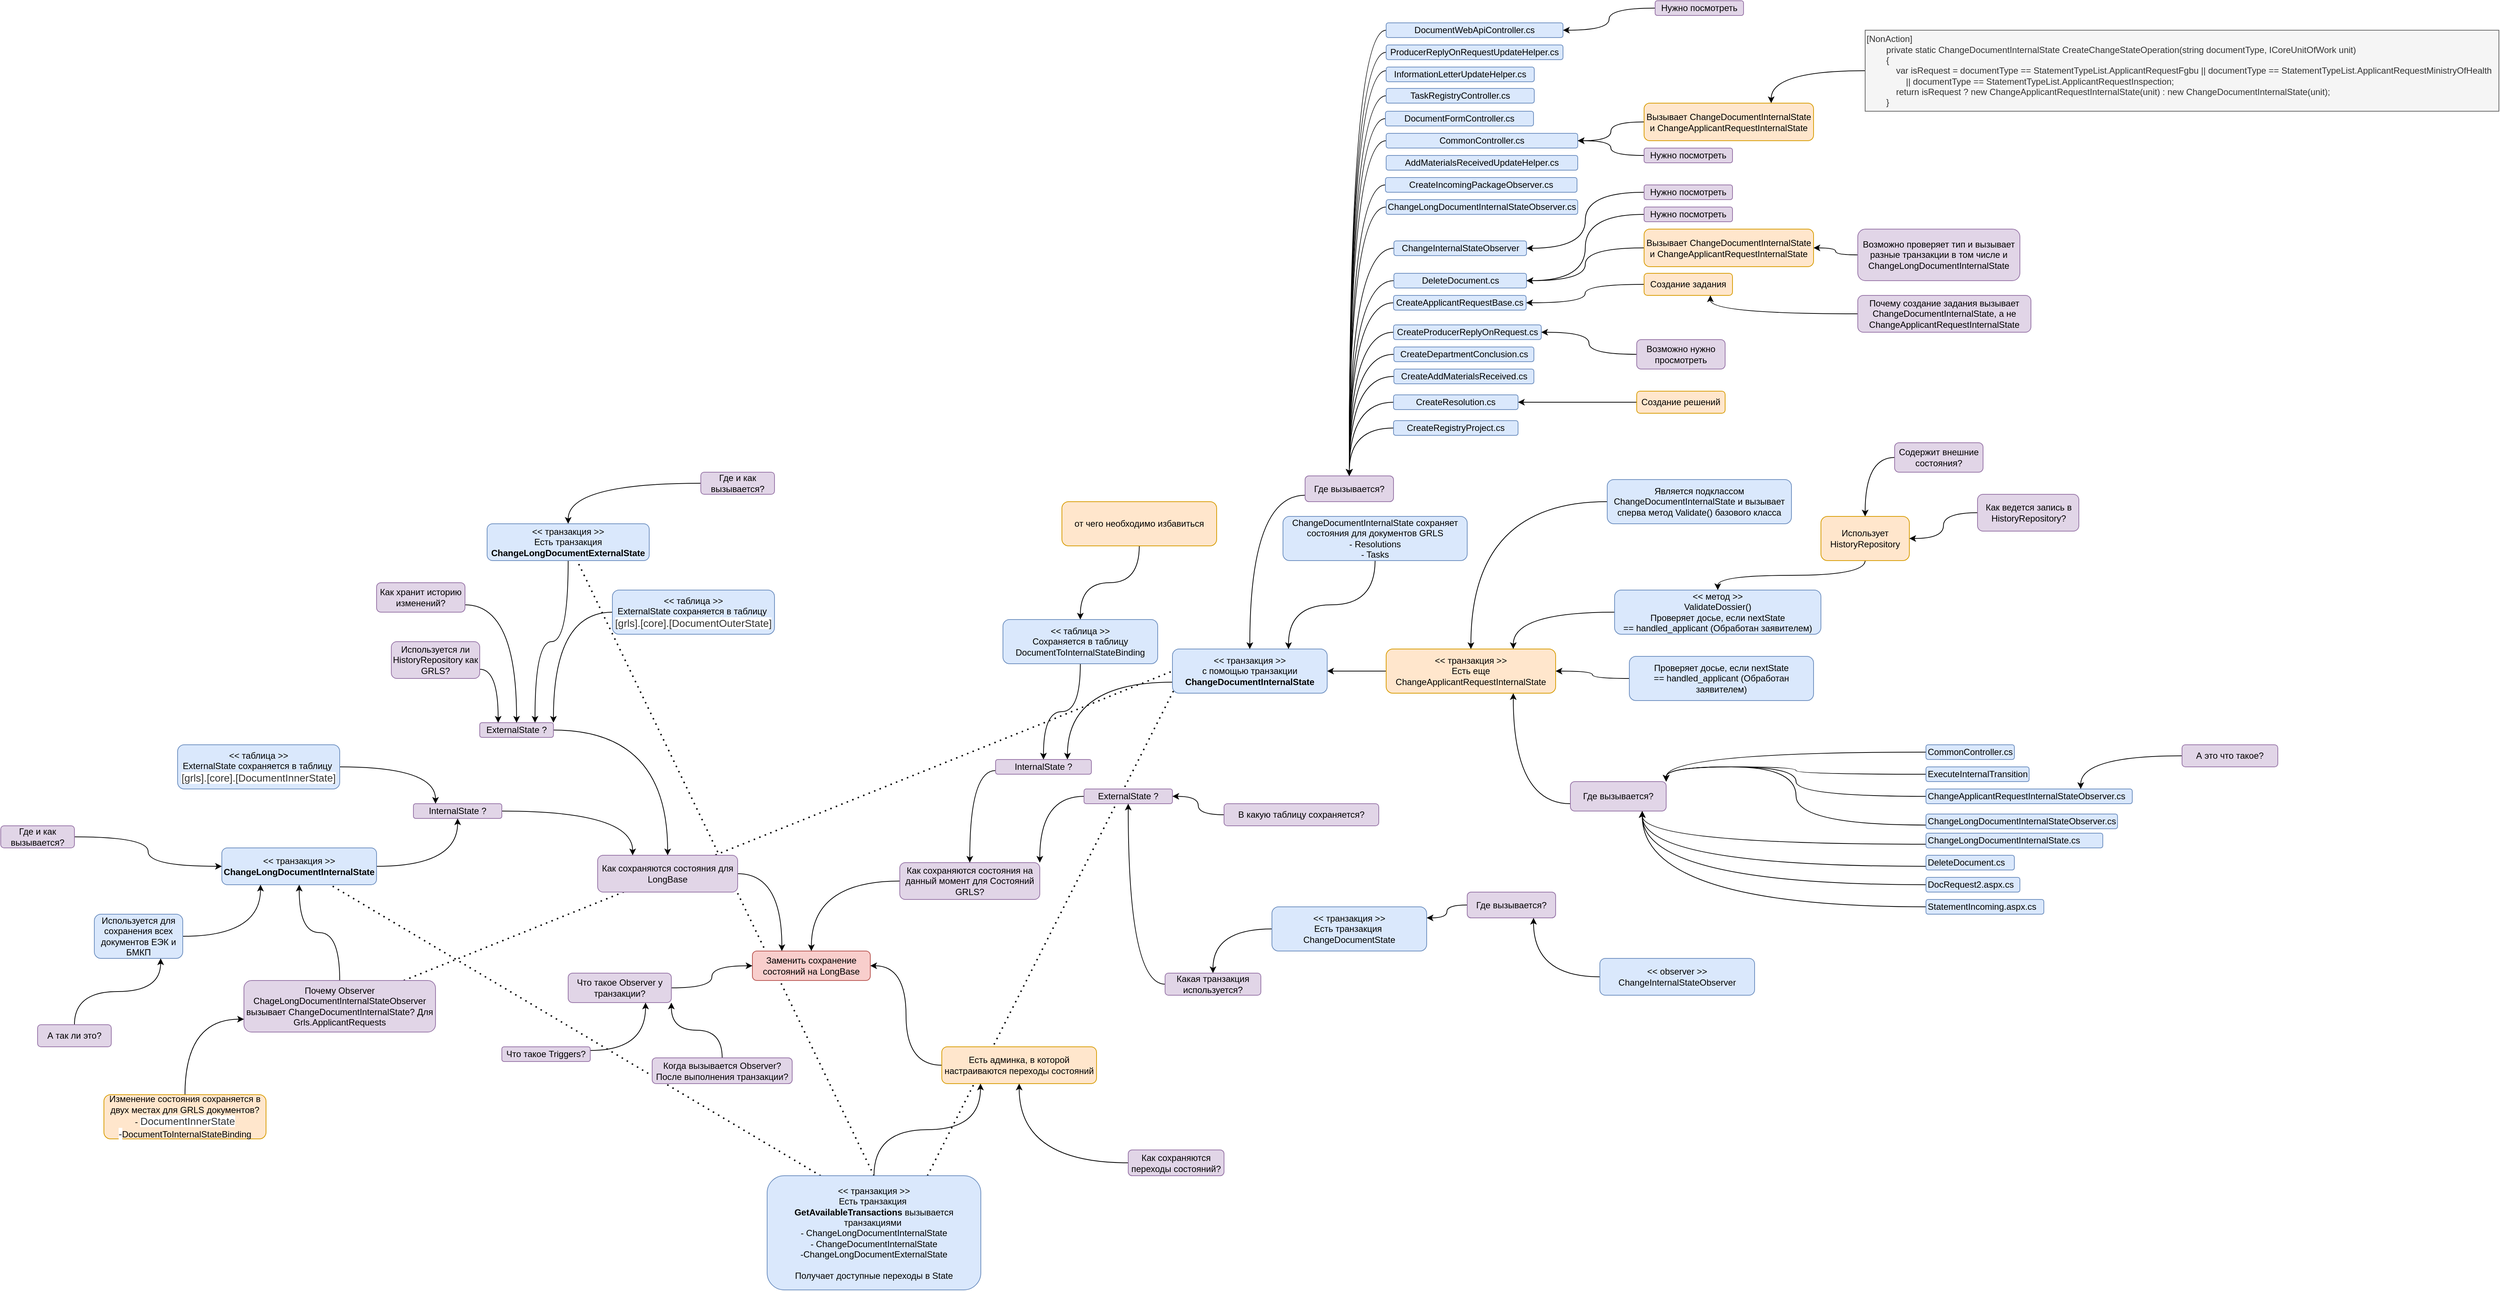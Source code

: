 <mxfile version="20.5.3" type="github">
  <diagram id="qM3AAim5_I2P72xAHU8p" name="Страница 1">
    <mxGraphModel dx="2368" dy="2170" grid="1" gridSize="10" guides="1" tooltips="1" connect="1" arrows="1" fold="1" page="1" pageScale="1" pageWidth="827" pageHeight="1169" math="0" shadow="0">
      <root>
        <mxCell id="0" />
        <mxCell id="1" parent="0" />
        <mxCell id="UocfNX80_2cdvI--xIj--90" value="" style="endArrow=none;dashed=1;html=1;dashPattern=1 3;strokeWidth=2;rounded=0;curved=1;entryX=0;entryY=0.5;entryDx=0;entryDy=0;exitX=0.75;exitY=0;exitDx=0;exitDy=0;" edge="1" parent="1" source="UocfNX80_2cdvI--xIj--88">
          <mxGeometry width="50" height="50" relative="1" as="geometry">
            <mxPoint x="-103.077" y="410" as="sourcePoint" />
            <mxPoint x="940" y="-10" as="targetPoint" />
          </mxGeometry>
        </mxCell>
        <mxCell id="UocfNX80_2cdvI--xIj--91" value="" style="endArrow=none;dashed=1;html=1;dashPattern=1 3;strokeWidth=2;rounded=0;curved=1;exitX=0.25;exitY=0;exitDx=0;exitDy=0;" edge="1" parent="1" source="UocfNX80_2cdvI--xIj--88" target="UocfNX80_2cdvI--xIj--20">
          <mxGeometry width="50" height="50" relative="1" as="geometry">
            <mxPoint x="585" y="675" as="sourcePoint" />
            <mxPoint x="950" as="targetPoint" />
          </mxGeometry>
        </mxCell>
        <mxCell id="UocfNX80_2cdvI--xIj--92" value="" style="endArrow=none;dashed=1;html=1;dashPattern=1 3;strokeWidth=2;rounded=0;curved=1;exitX=0.5;exitY=0;exitDx=0;exitDy=0;" edge="1" parent="1" source="UocfNX80_2cdvI--xIj--88" target="UocfNX80_2cdvI--xIj--81">
          <mxGeometry width="50" height="50" relative="1" as="geometry">
            <mxPoint x="455" y="675" as="sourcePoint" />
            <mxPoint x="-203.333" y="280" as="targetPoint" />
          </mxGeometry>
        </mxCell>
        <mxCell id="UocfNX80_2cdvI--xIj--61" value="" style="endArrow=none;dashed=1;html=1;dashPattern=1 3;strokeWidth=2;rounded=0;curved=1;entryX=0;entryY=0.5;entryDx=0;entryDy=0;" edge="1" parent="1" source="UocfNX80_2cdvI--xIj--59" target="UocfNX80_2cdvI--xIj--4">
          <mxGeometry width="50" height="50" relative="1" as="geometry">
            <mxPoint x="110" y="310" as="sourcePoint" />
            <mxPoint x="160" y="260" as="targetPoint" />
          </mxGeometry>
        </mxCell>
        <mxCell id="UocfNX80_2cdvI--xIj--1" value="Заменить сохранение состояний на LongBase" style="rounded=1;whiteSpace=wrap;html=1;fillColor=#f8cecc;strokeColor=#b85450;" vertex="1" parent="1">
          <mxGeometry x="360" y="360" width="160" height="40" as="geometry" />
        </mxCell>
        <mxCell id="UocfNX80_2cdvI--xIj--3" style="edgeStyle=orthogonalEdgeStyle;rounded=0;orthogonalLoop=1;jettySize=auto;html=1;curved=1;" edge="1" parent="1" source="UocfNX80_2cdvI--xIj--2" target="UocfNX80_2cdvI--xIj--1">
          <mxGeometry relative="1" as="geometry" />
        </mxCell>
        <mxCell id="UocfNX80_2cdvI--xIj--2" value="Как сохраняются состояния на данный момент для Состояний GRLS?" style="rounded=1;whiteSpace=wrap;html=1;fillColor=#e1d5e7;strokeColor=#9673a6;" vertex="1" parent="1">
          <mxGeometry x="560" y="240" width="190" height="50" as="geometry" />
        </mxCell>
        <mxCell id="UocfNX80_2cdvI--xIj--5" style="edgeStyle=orthogonalEdgeStyle;curved=1;rounded=0;orthogonalLoop=1;jettySize=auto;html=1;entryX=0.75;entryY=0;entryDx=0;entryDy=0;exitX=0;exitY=0.75;exitDx=0;exitDy=0;" edge="1" parent="1" source="UocfNX80_2cdvI--xIj--4" target="UocfNX80_2cdvI--xIj--8">
          <mxGeometry relative="1" as="geometry" />
        </mxCell>
        <mxCell id="UocfNX80_2cdvI--xIj--4" value="&amp;lt;&amp;lt; транзакция &amp;gt;&amp;gt;&lt;br&gt;с помощью транзакции&lt;br&gt;&lt;b&gt;ChangeDocumentInternalState&lt;/b&gt;" style="rounded=1;whiteSpace=wrap;html=1;fillColor=#dae8fc;strokeColor=#6c8ebf;" vertex="1" parent="1">
          <mxGeometry x="930" y="-50" width="210" height="60" as="geometry" />
        </mxCell>
        <mxCell id="UocfNX80_2cdvI--xIj--7" style="edgeStyle=orthogonalEdgeStyle;curved=1;rounded=0;orthogonalLoop=1;jettySize=auto;html=1;entryX=1;entryY=0;entryDx=0;entryDy=0;" edge="1" parent="1" source="UocfNX80_2cdvI--xIj--6" target="UocfNX80_2cdvI--xIj--2">
          <mxGeometry relative="1" as="geometry" />
        </mxCell>
        <mxCell id="UocfNX80_2cdvI--xIj--6" value="ExternalState ?" style="rounded=1;whiteSpace=wrap;html=1;fillColor=#e1d5e7;strokeColor=#9673a6;" vertex="1" parent="1">
          <mxGeometry x="810" y="140" width="120" height="20" as="geometry" />
        </mxCell>
        <mxCell id="UocfNX80_2cdvI--xIj--9" style="edgeStyle=orthogonalEdgeStyle;curved=1;rounded=0;orthogonalLoop=1;jettySize=auto;html=1;exitX=0;exitY=0.75;exitDx=0;exitDy=0;" edge="1" parent="1" source="UocfNX80_2cdvI--xIj--8" target="UocfNX80_2cdvI--xIj--2">
          <mxGeometry relative="1" as="geometry" />
        </mxCell>
        <mxCell id="UocfNX80_2cdvI--xIj--8" value="InternalState ?" style="rounded=1;whiteSpace=wrap;html=1;fillColor=#e1d5e7;strokeColor=#9673a6;" vertex="1" parent="1">
          <mxGeometry x="690" y="100" width="130" height="20" as="geometry" />
        </mxCell>
        <mxCell id="UocfNX80_2cdvI--xIj--11" style="edgeStyle=orthogonalEdgeStyle;curved=1;rounded=0;orthogonalLoop=1;jettySize=auto;html=1;entryX=0.75;entryY=0;entryDx=0;entryDy=0;" edge="1" parent="1" source="UocfNX80_2cdvI--xIj--10" target="UocfNX80_2cdvI--xIj--4">
          <mxGeometry relative="1" as="geometry" />
        </mxCell>
        <mxCell id="UocfNX80_2cdvI--xIj--10" value="ChangeDocumentInternalState сохраняет состояния для документов GRLS&lt;br&gt;- Resolutions&lt;br&gt;- Tasks" style="rounded=1;whiteSpace=wrap;html=1;strokeColor=#6c8ebf;fillColor=#dae8fc;" vertex="1" parent="1">
          <mxGeometry x="1080" y="-230" width="250" height="60" as="geometry" />
        </mxCell>
        <mxCell id="UocfNX80_2cdvI--xIj--13" style="edgeStyle=orthogonalEdgeStyle;curved=1;rounded=0;orthogonalLoop=1;jettySize=auto;html=1;" edge="1" parent="1" source="UocfNX80_2cdvI--xIj--12" target="UocfNX80_2cdvI--xIj--4">
          <mxGeometry relative="1" as="geometry" />
        </mxCell>
        <mxCell id="UocfNX80_2cdvI--xIj--12" value="&amp;lt;&amp;lt; транзакция &amp;gt;&amp;gt;&lt;br&gt;Есть еще ChangeApplicantRequestInternalState" style="rounded=1;whiteSpace=wrap;html=1;fillColor=#ffe6cc;strokeColor=#d79b00;" vertex="1" parent="1">
          <mxGeometry x="1220" y="-50" width="230" height="60" as="geometry" />
        </mxCell>
        <mxCell id="UocfNX80_2cdvI--xIj--15" style="edgeStyle=orthogonalEdgeStyle;curved=1;rounded=0;orthogonalLoop=1;jettySize=auto;html=1;entryX=0.25;entryY=0;entryDx=0;entryDy=0;" edge="1" parent="1" source="UocfNX80_2cdvI--xIj--14" target="UocfNX80_2cdvI--xIj--1">
          <mxGeometry relative="1" as="geometry" />
        </mxCell>
        <mxCell id="UocfNX80_2cdvI--xIj--14" value="Как сохраняются состояния для LongBase" style="rounded=1;whiteSpace=wrap;html=1;fillColor=#e1d5e7;strokeColor=#9673a6;" vertex="1" parent="1">
          <mxGeometry x="150" y="230" width="190" height="50" as="geometry" />
        </mxCell>
        <mxCell id="UocfNX80_2cdvI--xIj--18" style="edgeStyle=orthogonalEdgeStyle;curved=1;rounded=0;orthogonalLoop=1;jettySize=auto;html=1;entryX=0.25;entryY=0;entryDx=0;entryDy=0;" edge="1" parent="1" source="UocfNX80_2cdvI--xIj--16" target="UocfNX80_2cdvI--xIj--14">
          <mxGeometry relative="1" as="geometry" />
        </mxCell>
        <mxCell id="UocfNX80_2cdvI--xIj--16" value="InternalState ?" style="rounded=1;whiteSpace=wrap;html=1;fillColor=#e1d5e7;strokeColor=#9673a6;" vertex="1" parent="1">
          <mxGeometry x="-100" y="160" width="120" height="20" as="geometry" />
        </mxCell>
        <mxCell id="UocfNX80_2cdvI--xIj--19" style="edgeStyle=orthogonalEdgeStyle;curved=1;rounded=0;orthogonalLoop=1;jettySize=auto;html=1;entryX=0.5;entryY=0;entryDx=0;entryDy=0;" edge="1" parent="1" source="UocfNX80_2cdvI--xIj--17" target="UocfNX80_2cdvI--xIj--14">
          <mxGeometry relative="1" as="geometry" />
        </mxCell>
        <mxCell id="UocfNX80_2cdvI--xIj--17" value="ExternalState ?" style="rounded=1;whiteSpace=wrap;html=1;fillColor=#e1d5e7;strokeColor=#9673a6;" vertex="1" parent="1">
          <mxGeometry x="-10" y="50" width="100" height="20" as="geometry" />
        </mxCell>
        <mxCell id="UocfNX80_2cdvI--xIj--21" style="edgeStyle=orthogonalEdgeStyle;curved=1;rounded=0;orthogonalLoop=1;jettySize=auto;html=1;" edge="1" parent="1" source="UocfNX80_2cdvI--xIj--20" target="UocfNX80_2cdvI--xIj--16">
          <mxGeometry relative="1" as="geometry" />
        </mxCell>
        <mxCell id="UocfNX80_2cdvI--xIj--20" value="&amp;lt;&amp;lt; транзакция &amp;gt;&amp;gt;&lt;br&gt;&lt;b&gt;ChangeLongDocumentInternalState&lt;/b&gt;" style="rounded=1;whiteSpace=wrap;html=1;fillColor=#dae8fc;strokeColor=#6c8ebf;" vertex="1" parent="1">
          <mxGeometry x="-360" y="220" width="210" height="50" as="geometry" />
        </mxCell>
        <mxCell id="UocfNX80_2cdvI--xIj--24" style="edgeStyle=orthogonalEdgeStyle;curved=1;rounded=0;orthogonalLoop=1;jettySize=auto;html=1;entryX=0.25;entryY=1;entryDx=0;entryDy=0;" edge="1" parent="1" source="UocfNX80_2cdvI--xIj--23" target="UocfNX80_2cdvI--xIj--20">
          <mxGeometry relative="1" as="geometry" />
        </mxCell>
        <mxCell id="UocfNX80_2cdvI--xIj--23" value="Используется для сохранения всех документов ЕЭК и БМКП" style="rounded=1;whiteSpace=wrap;html=1;strokeColor=#6c8ebf;fillColor=#dae8fc;" vertex="1" parent="1">
          <mxGeometry x="-533" y="310" width="120" height="60" as="geometry" />
        </mxCell>
        <mxCell id="UocfNX80_2cdvI--xIj--26" style="edgeStyle=orthogonalEdgeStyle;curved=1;rounded=0;orthogonalLoop=1;jettySize=auto;html=1;entryX=0.75;entryY=1;entryDx=0;entryDy=0;" edge="1" parent="1" source="UocfNX80_2cdvI--xIj--25" target="UocfNX80_2cdvI--xIj--23">
          <mxGeometry relative="1" as="geometry" />
        </mxCell>
        <mxCell id="UocfNX80_2cdvI--xIj--25" value="А так ли это?" style="rounded=1;whiteSpace=wrap;html=1;strokeColor=#9673a6;fillColor=#e1d5e7;" vertex="1" parent="1">
          <mxGeometry x="-610" y="460" width="100" height="30" as="geometry" />
        </mxCell>
        <mxCell id="UocfNX80_2cdvI--xIj--28" style="edgeStyle=orthogonalEdgeStyle;curved=1;rounded=0;orthogonalLoop=1;jettySize=auto;html=1;entryX=0.75;entryY=0;entryDx=0;entryDy=0;" edge="1" parent="1" source="UocfNX80_2cdvI--xIj--27" target="UocfNX80_2cdvI--xIj--12">
          <mxGeometry relative="1" as="geometry" />
        </mxCell>
        <mxCell id="UocfNX80_2cdvI--xIj--27" value="&amp;lt;&amp;lt; метод &amp;gt;&amp;gt;&lt;br&gt;ValidateDossier()&lt;br&gt;Проверяет досье, если nextState ==&amp;nbsp;handled_applicant (Обработан заявителем)" style="rounded=1;whiteSpace=wrap;html=1;strokeColor=#6c8ebf;fillColor=#dae8fc;" vertex="1" parent="1">
          <mxGeometry x="1530" y="-130" width="280" height="60" as="geometry" />
        </mxCell>
        <mxCell id="UocfNX80_2cdvI--xIj--30" style="edgeStyle=orthogonalEdgeStyle;curved=1;rounded=0;orthogonalLoop=1;jettySize=auto;html=1;" edge="1" parent="1" source="UocfNX80_2cdvI--xIj--29" target="UocfNX80_2cdvI--xIj--12">
          <mxGeometry relative="1" as="geometry" />
        </mxCell>
        <mxCell id="UocfNX80_2cdvI--xIj--29" value="Проверяет досье, если nextState ==&amp;nbsp;handled_applicant (Обработан заявителем)" style="rounded=1;whiteSpace=wrap;html=1;strokeColor=#6c8ebf;fillColor=#dae8fc;" vertex="1" parent="1">
          <mxGeometry x="1550" y="-40" width="250" height="60" as="geometry" />
        </mxCell>
        <mxCell id="UocfNX80_2cdvI--xIj--34" style="edgeStyle=orthogonalEdgeStyle;curved=1;rounded=0;orthogonalLoop=1;jettySize=auto;html=1;entryX=0.5;entryY=0;entryDx=0;entryDy=0;" edge="1" parent="1" source="UocfNX80_2cdvI--xIj--33" target="UocfNX80_2cdvI--xIj--27">
          <mxGeometry relative="1" as="geometry" />
        </mxCell>
        <mxCell id="UocfNX80_2cdvI--xIj--33" value="Использует HistoryRepository" style="rounded=1;whiteSpace=wrap;html=1;strokeColor=#d79b00;fillColor=#ffe6cc;" vertex="1" parent="1">
          <mxGeometry x="1810" y="-230" width="120" height="60" as="geometry" />
        </mxCell>
        <mxCell id="UocfNX80_2cdvI--xIj--36" style="edgeStyle=orthogonalEdgeStyle;curved=1;rounded=0;orthogonalLoop=1;jettySize=auto;html=1;exitX=0;exitY=0.5;exitDx=0;exitDy=0;" edge="1" parent="1" source="UocfNX80_2cdvI--xIj--35" target="UocfNX80_2cdvI--xIj--33">
          <mxGeometry relative="1" as="geometry" />
        </mxCell>
        <mxCell id="UocfNX80_2cdvI--xIj--35" value="Содержит внешние состояния?" style="rounded=1;whiteSpace=wrap;html=1;strokeColor=#9673a6;fillColor=#e1d5e7;" vertex="1" parent="1">
          <mxGeometry x="1910" y="-330" width="120" height="40" as="geometry" />
        </mxCell>
        <mxCell id="UocfNX80_2cdvI--xIj--38" style="edgeStyle=orthogonalEdgeStyle;curved=1;rounded=0;orthogonalLoop=1;jettySize=auto;html=1;" edge="1" parent="1" source="UocfNX80_2cdvI--xIj--37" target="UocfNX80_2cdvI--xIj--33">
          <mxGeometry relative="1" as="geometry" />
        </mxCell>
        <mxCell id="UocfNX80_2cdvI--xIj--37" value="Как ведется запись в HistoryRepository?" style="rounded=1;whiteSpace=wrap;html=1;strokeColor=#9673a6;fillColor=#e1d5e7;" vertex="1" parent="1">
          <mxGeometry x="2022.5" y="-260" width="137.5" height="50" as="geometry" />
        </mxCell>
        <mxCell id="UocfNX80_2cdvI--xIj--40" style="edgeStyle=orthogonalEdgeStyle;curved=1;rounded=0;orthogonalLoop=1;jettySize=auto;html=1;exitX=0;exitY=0.75;exitDx=0;exitDy=0;" edge="1" parent="1" source="UocfNX80_2cdvI--xIj--39" target="UocfNX80_2cdvI--xIj--4">
          <mxGeometry relative="1" as="geometry" />
        </mxCell>
        <mxCell id="UocfNX80_2cdvI--xIj--39" value="Где вызывается?" style="rounded=1;whiteSpace=wrap;html=1;strokeColor=#9673a6;fillColor=#e1d5e7;" vertex="1" parent="1">
          <mxGeometry x="1110" y="-285" width="120" height="35" as="geometry" />
        </mxCell>
        <mxCell id="UocfNX80_2cdvI--xIj--42" style="edgeStyle=orthogonalEdgeStyle;curved=1;rounded=0;orthogonalLoop=1;jettySize=auto;html=1;entryX=1;entryY=0;entryDx=0;entryDy=0;" edge="1" parent="1" source="UocfNX80_2cdvI--xIj--41" target="UocfNX80_2cdvI--xIj--17">
          <mxGeometry relative="1" as="geometry" />
        </mxCell>
        <mxCell id="UocfNX80_2cdvI--xIj--41" value="&amp;lt;&amp;lt; таблица &amp;gt;&amp;gt;&lt;br&gt;ExternalState сохраняется в таблицу&amp;nbsp;&lt;br&gt;&lt;span style=&quot;color: rgb(51, 51, 51); font-family: Arial, sans-serif; font-size: 14px; text-align: start; background-color: rgb(255, 255, 255);&quot; class=&quot;error&quot;&gt;[grls]&lt;/span&gt;&lt;span style=&quot;color: rgb(51, 51, 51); font-family: Arial, sans-serif; font-size: 14px; text-align: start; background-color: rgb(255, 255, 255);&quot;&gt;.&lt;/span&gt;&lt;span style=&quot;color: rgb(51, 51, 51); font-family: Arial, sans-serif; font-size: 14px; text-align: start; background-color: rgb(255, 255, 255);&quot; class=&quot;error&quot;&gt;[core]&lt;/span&gt;&lt;span style=&quot;color: rgb(51, 51, 51); font-family: Arial, sans-serif; font-size: 14px; text-align: start; background-color: rgb(255, 255, 255);&quot;&gt;.&lt;/span&gt;&lt;span style=&quot;color: rgb(51, 51, 51); font-family: Arial, sans-serif; font-size: 14px; text-align: start; background-color: rgb(255, 255, 255);&quot; class=&quot;error&quot;&gt;[DocumentOuterState]&lt;/span&gt;" style="rounded=1;whiteSpace=wrap;html=1;strokeColor=#6c8ebf;fillColor=#dae8fc;" vertex="1" parent="1">
          <mxGeometry x="170" y="-130" width="220" height="60" as="geometry" />
        </mxCell>
        <mxCell id="UocfNX80_2cdvI--xIj--44" style="edgeStyle=orthogonalEdgeStyle;curved=1;rounded=0;orthogonalLoop=1;jettySize=auto;html=1;entryX=0.25;entryY=0;entryDx=0;entryDy=0;" edge="1" parent="1" source="UocfNX80_2cdvI--xIj--43" target="UocfNX80_2cdvI--xIj--16">
          <mxGeometry relative="1" as="geometry" />
        </mxCell>
        <mxCell id="UocfNX80_2cdvI--xIj--43" value="&amp;lt;&amp;lt; таблица &amp;gt;&amp;gt;&lt;br&gt;ExternalState сохраняется в таблицу&amp;nbsp;&lt;br&gt;&lt;span style=&quot;color: rgb(51, 51, 51); font-family: Arial, sans-serif; font-size: 14px; text-align: start; background-color: rgb(255, 255, 255);&quot; class=&quot;error&quot;&gt;[grls]&lt;/span&gt;&lt;span style=&quot;color: rgb(51, 51, 51); font-family: Arial, sans-serif; font-size: 14px; text-align: start; background-color: rgb(255, 255, 255);&quot;&gt;.&lt;/span&gt;&lt;span style=&quot;color: rgb(51, 51, 51); font-family: Arial, sans-serif; font-size: 14px; text-align: start; background-color: rgb(255, 255, 255);&quot; class=&quot;error&quot;&gt;[core]&lt;/span&gt;&lt;span style=&quot;color: rgb(51, 51, 51); font-family: Arial, sans-serif; font-size: 14px; text-align: start; background-color: rgb(255, 255, 255);&quot;&gt;.&lt;/span&gt;&lt;span style=&quot;color: rgb(51, 51, 51); font-family: Arial, sans-serif; font-size: 14px; text-align: start; background-color: rgb(255, 255, 255);&quot; class=&quot;error&quot;&gt;[DocumentInnerState]&lt;/span&gt;" style="rounded=1;whiteSpace=wrap;html=1;strokeColor=#6c8ebf;fillColor=#dae8fc;" vertex="1" parent="1">
          <mxGeometry x="-420" y="80" width="220" height="60" as="geometry" />
        </mxCell>
        <mxCell id="UocfNX80_2cdvI--xIj--46" style="edgeStyle=orthogonalEdgeStyle;curved=1;rounded=0;orthogonalLoop=1;jettySize=auto;html=1;" edge="1" parent="1" source="UocfNX80_2cdvI--xIj--45" target="UocfNX80_2cdvI--xIj--8">
          <mxGeometry relative="1" as="geometry" />
        </mxCell>
        <mxCell id="UocfNX80_2cdvI--xIj--45" value="&amp;lt;&amp;lt; таблица &amp;gt;&amp;gt;&lt;br&gt;Сохраняется в таблицу&lt;br&gt;DocumentToInternalStateBinding" style="rounded=1;whiteSpace=wrap;html=1;fillColor=#dae8fc;strokeColor=#6c8ebf;" vertex="1" parent="1">
          <mxGeometry x="700" y="-90" width="210" height="60" as="geometry" />
        </mxCell>
        <mxCell id="UocfNX80_2cdvI--xIj--48" style="edgeStyle=orthogonalEdgeStyle;curved=1;rounded=0;orthogonalLoop=1;jettySize=auto;html=1;" edge="1" parent="1" source="UocfNX80_2cdvI--xIj--47" target="UocfNX80_2cdvI--xIj--45">
          <mxGeometry relative="1" as="geometry" />
        </mxCell>
        <mxCell id="UocfNX80_2cdvI--xIj--47" value="от чего необходимо избавиться" style="rounded=1;whiteSpace=wrap;html=1;fillColor=#ffe6cc;strokeColor=#d79b00;" vertex="1" parent="1">
          <mxGeometry x="780" y="-250" width="210" height="60" as="geometry" />
        </mxCell>
        <mxCell id="UocfNX80_2cdvI--xIj--50" style="edgeStyle=orthogonalEdgeStyle;curved=1;rounded=0;orthogonalLoop=1;jettySize=auto;html=1;entryX=1;entryY=0.5;entryDx=0;entryDy=0;" edge="1" parent="1" source="UocfNX80_2cdvI--xIj--49" target="UocfNX80_2cdvI--xIj--6">
          <mxGeometry relative="1" as="geometry" />
        </mxCell>
        <mxCell id="UocfNX80_2cdvI--xIj--49" value="В какую таблицу сохраняется?" style="rounded=1;whiteSpace=wrap;html=1;fillColor=#e1d5e7;strokeColor=#9673a6;" vertex="1" parent="1">
          <mxGeometry x="1000" y="160" width="210" height="30" as="geometry" />
        </mxCell>
        <mxCell id="UocfNX80_2cdvI--xIj--52" style="edgeStyle=orthogonalEdgeStyle;curved=1;rounded=0;orthogonalLoop=1;jettySize=auto;html=1;entryX=0.75;entryY=1;entryDx=0;entryDy=0;exitX=0;exitY=0.75;exitDx=0;exitDy=0;" edge="1" parent="1" source="UocfNX80_2cdvI--xIj--51" target="UocfNX80_2cdvI--xIj--12">
          <mxGeometry relative="1" as="geometry" />
        </mxCell>
        <mxCell id="UocfNX80_2cdvI--xIj--51" value="Где вызывается?" style="rounded=1;whiteSpace=wrap;html=1;strokeColor=#9673a6;fillColor=#e1d5e7;" vertex="1" parent="1">
          <mxGeometry x="1470" y="130" width="130" height="40" as="geometry" />
        </mxCell>
        <mxCell id="UocfNX80_2cdvI--xIj--54" style="edgeStyle=orthogonalEdgeStyle;curved=1;rounded=0;orthogonalLoop=1;jettySize=auto;html=1;exitX=1;exitY=0.75;exitDx=0;exitDy=0;entryX=0.25;entryY=0;entryDx=0;entryDy=0;" edge="1" parent="1" source="UocfNX80_2cdvI--xIj--53" target="UocfNX80_2cdvI--xIj--17">
          <mxGeometry relative="1" as="geometry" />
        </mxCell>
        <mxCell id="UocfNX80_2cdvI--xIj--53" value="Используется ли HistoryRepository как GRLS?" style="rounded=1;whiteSpace=wrap;html=1;strokeColor=#9673a6;fillColor=#e1d5e7;" vertex="1" parent="1">
          <mxGeometry x="-130" y="-60" width="120" height="50" as="geometry" />
        </mxCell>
        <mxCell id="UocfNX80_2cdvI--xIj--58" style="edgeStyle=orthogonalEdgeStyle;curved=1;rounded=0;orthogonalLoop=1;jettySize=auto;html=1;" edge="1" parent="1" source="UocfNX80_2cdvI--xIj--55" target="UocfNX80_2cdvI--xIj--1">
          <mxGeometry relative="1" as="geometry" />
        </mxCell>
        <mxCell id="UocfNX80_2cdvI--xIj--55" value="Что такое Observer у транзакции?" style="rounded=1;whiteSpace=wrap;html=1;fillColor=#e1d5e7;strokeColor=#9673a6;" vertex="1" parent="1">
          <mxGeometry x="110" y="390" width="140" height="40" as="geometry" />
        </mxCell>
        <mxCell id="UocfNX80_2cdvI--xIj--57" style="edgeStyle=orthogonalEdgeStyle;curved=1;rounded=0;orthogonalLoop=1;jettySize=auto;html=1;entryX=0.75;entryY=1;entryDx=0;entryDy=0;exitX=1;exitY=0.25;exitDx=0;exitDy=0;" edge="1" parent="1" source="UocfNX80_2cdvI--xIj--56" target="UocfNX80_2cdvI--xIj--55">
          <mxGeometry relative="1" as="geometry" />
        </mxCell>
        <mxCell id="UocfNX80_2cdvI--xIj--56" value="Что такое Triggers?" style="rounded=1;whiteSpace=wrap;html=1;fillColor=#e1d5e7;strokeColor=#9673a6;" vertex="1" parent="1">
          <mxGeometry x="20" y="490" width="120" height="20" as="geometry" />
        </mxCell>
        <mxCell id="UocfNX80_2cdvI--xIj--60" style="edgeStyle=orthogonalEdgeStyle;curved=1;rounded=0;orthogonalLoop=1;jettySize=auto;html=1;" edge="1" parent="1" source="UocfNX80_2cdvI--xIj--59" target="UocfNX80_2cdvI--xIj--20">
          <mxGeometry relative="1" as="geometry" />
        </mxCell>
        <mxCell id="UocfNX80_2cdvI--xIj--59" value="Почему Observer&lt;br&gt;ChageLongDocumentInternalStateObserver вызывает ChangeDocumentInternalState? Для Grls.ApplicantRequests" style="rounded=1;whiteSpace=wrap;html=1;fillColor=#e1d5e7;strokeColor=#9673a6;" vertex="1" parent="1">
          <mxGeometry x="-330" y="400" width="260" height="70" as="geometry" />
        </mxCell>
        <mxCell id="UocfNX80_2cdvI--xIj--63" style="edgeStyle=orthogonalEdgeStyle;curved=1;rounded=0;orthogonalLoop=1;jettySize=auto;html=1;entryX=0;entryY=0.75;entryDx=0;entryDy=0;" edge="1" parent="1" source="UocfNX80_2cdvI--xIj--62" target="UocfNX80_2cdvI--xIj--59">
          <mxGeometry relative="1" as="geometry" />
        </mxCell>
        <mxCell id="UocfNX80_2cdvI--xIj--62" value="Изменение состояния сохраняется в двух местах для GRLS документов?&lt;br&gt;-&amp;nbsp;&lt;span style=&quot;color: rgb(51, 51, 51); font-family: Arial, sans-serif; font-size: 14px; text-align: start; background-color: rgb(255, 255, 255);&quot;&gt;DocumentInnerState&lt;br&gt;-&lt;/span&gt;DocumentToInternalStateBinding&lt;span style=&quot;color: rgb(51, 51, 51); font-family: Arial, sans-serif; font-size: 14px; text-align: start; background-color: rgb(255, 255, 255);&quot;&gt;&lt;br&gt;&lt;/span&gt;" style="rounded=1;whiteSpace=wrap;html=1;strokeColor=#d79b00;fillColor=#ffe6cc;" vertex="1" parent="1">
          <mxGeometry x="-520" y="555" width="220" height="60" as="geometry" />
        </mxCell>
        <mxCell id="UocfNX80_2cdvI--xIj--65" style="edgeStyle=orthogonalEdgeStyle;curved=1;rounded=0;orthogonalLoop=1;jettySize=auto;html=1;entryX=1;entryY=1;entryDx=0;entryDy=0;" edge="1" parent="1" source="UocfNX80_2cdvI--xIj--64" target="UocfNX80_2cdvI--xIj--55">
          <mxGeometry relative="1" as="geometry" />
        </mxCell>
        <mxCell id="UocfNX80_2cdvI--xIj--64" value="Когда вызывается Observer?&lt;br&gt;После выполнения транзакции?" style="rounded=1;whiteSpace=wrap;html=1;fillColor=#e1d5e7;strokeColor=#9673a6;" vertex="1" parent="1">
          <mxGeometry x="224" y="505" width="190" height="35" as="geometry" />
        </mxCell>
        <mxCell id="UocfNX80_2cdvI--xIj--69" style="edgeStyle=orthogonalEdgeStyle;curved=1;rounded=0;orthogonalLoop=1;jettySize=auto;html=1;entryX=0.5;entryY=0;entryDx=0;entryDy=0;" edge="1" parent="1" source="UocfNX80_2cdvI--xIj--68" target="UocfNX80_2cdvI--xIj--12">
          <mxGeometry relative="1" as="geometry" />
        </mxCell>
        <mxCell id="UocfNX80_2cdvI--xIj--68" value="Является подклассом ChangeDocumentInternalState и вызывает сперва метод Validate() базового класса" style="rounded=1;whiteSpace=wrap;html=1;strokeColor=#6c8ebf;fillColor=#dae8fc;" vertex="1" parent="1">
          <mxGeometry x="1520" y="-280" width="250" height="60" as="geometry" />
        </mxCell>
        <mxCell id="UocfNX80_2cdvI--xIj--72" style="edgeStyle=orthogonalEdgeStyle;curved=1;rounded=0;orthogonalLoop=1;jettySize=auto;html=1;entryX=0.5;entryY=0;entryDx=0;entryDy=0;" edge="1" parent="1" source="UocfNX80_2cdvI--xIj--71" target="UocfNX80_2cdvI--xIj--175">
          <mxGeometry relative="1" as="geometry" />
        </mxCell>
        <mxCell id="UocfNX80_2cdvI--xIj--71" value="&amp;lt;&amp;lt; транзакция &amp;gt;&amp;gt;&lt;br&gt;Есть транзакция&amp;nbsp;&lt;br&gt;ChangeDocumentState" style="rounded=1;whiteSpace=wrap;html=1;fillColor=#dae8fc;strokeColor=#6c8ebf;" vertex="1" parent="1">
          <mxGeometry x="1065" y="300" width="210" height="60" as="geometry" />
        </mxCell>
        <mxCell id="UocfNX80_2cdvI--xIj--74" style="edgeStyle=orthogonalEdgeStyle;curved=1;rounded=0;orthogonalLoop=1;jettySize=auto;html=1;entryX=1;entryY=0.25;entryDx=0;entryDy=0;" edge="1" parent="1" source="UocfNX80_2cdvI--xIj--73" target="UocfNX80_2cdvI--xIj--71">
          <mxGeometry relative="1" as="geometry" />
        </mxCell>
        <mxCell id="UocfNX80_2cdvI--xIj--73" value="Где вызывается?" style="rounded=1;whiteSpace=wrap;html=1;strokeColor=#9673a6;fillColor=#e1d5e7;" vertex="1" parent="1">
          <mxGeometry x="1330" y="280" width="120" height="35" as="geometry" />
        </mxCell>
        <mxCell id="UocfNX80_2cdvI--xIj--76" style="edgeStyle=orthogonalEdgeStyle;curved=1;rounded=0;orthogonalLoop=1;jettySize=auto;html=1;exitX=1;exitY=0.75;exitDx=0;exitDy=0;" edge="1" parent="1" source="UocfNX80_2cdvI--xIj--75" target="UocfNX80_2cdvI--xIj--17">
          <mxGeometry relative="1" as="geometry" />
        </mxCell>
        <mxCell id="UocfNX80_2cdvI--xIj--75" value="Как хранит историю изменений?" style="rounded=1;whiteSpace=wrap;html=1;strokeColor=#9673a6;fillColor=#e1d5e7;" vertex="1" parent="1">
          <mxGeometry x="-150" y="-140" width="120" height="40" as="geometry" />
        </mxCell>
        <mxCell id="UocfNX80_2cdvI--xIj--78" style="edgeStyle=orthogonalEdgeStyle;curved=1;rounded=0;orthogonalLoop=1;jettySize=auto;html=1;" edge="1" parent="1" source="UocfNX80_2cdvI--xIj--77" target="UocfNX80_2cdvI--xIj--20">
          <mxGeometry relative="1" as="geometry" />
        </mxCell>
        <mxCell id="UocfNX80_2cdvI--xIj--77" value="Где и как вызывается?" style="rounded=1;whiteSpace=wrap;html=1;strokeColor=#9673a6;fillColor=#e1d5e7;" vertex="1" parent="1">
          <mxGeometry x="-660" y="190" width="100" height="30" as="geometry" />
        </mxCell>
        <mxCell id="UocfNX80_2cdvI--xIj--80" style="edgeStyle=orthogonalEdgeStyle;curved=1;rounded=0;orthogonalLoop=1;jettySize=auto;html=1;" edge="1" parent="1" source="UocfNX80_2cdvI--xIj--79" target="UocfNX80_2cdvI--xIj--81">
          <mxGeometry relative="1" as="geometry" />
        </mxCell>
        <mxCell id="UocfNX80_2cdvI--xIj--79" value="Где и как вызывается?" style="rounded=1;whiteSpace=wrap;html=1;strokeColor=#9673a6;fillColor=#e1d5e7;" vertex="1" parent="1">
          <mxGeometry x="290" y="-290" width="100" height="30" as="geometry" />
        </mxCell>
        <mxCell id="UocfNX80_2cdvI--xIj--83" style="edgeStyle=orthogonalEdgeStyle;curved=1;rounded=0;orthogonalLoop=1;jettySize=auto;html=1;entryX=0.75;entryY=0;entryDx=0;entryDy=0;" edge="1" parent="1" source="UocfNX80_2cdvI--xIj--81" target="UocfNX80_2cdvI--xIj--17">
          <mxGeometry relative="1" as="geometry" />
        </mxCell>
        <mxCell id="UocfNX80_2cdvI--xIj--81" value="&amp;lt;&amp;lt; транзакция &amp;gt;&amp;gt;&lt;br&gt;Есть транзакция &lt;b&gt;ChangeLongDocumentExternalState&lt;/b&gt;" style="rounded=1;whiteSpace=wrap;html=1;strokeColor=#6c8ebf;fillColor=#dae8fc;" vertex="1" parent="1">
          <mxGeometry y="-220" width="220" height="50" as="geometry" />
        </mxCell>
        <mxCell id="UocfNX80_2cdvI--xIj--85" style="edgeStyle=orthogonalEdgeStyle;curved=1;rounded=0;orthogonalLoop=1;jettySize=auto;html=1;entryX=1;entryY=0.5;entryDx=0;entryDy=0;" edge="1" parent="1" source="UocfNX80_2cdvI--xIj--84" target="UocfNX80_2cdvI--xIj--1">
          <mxGeometry relative="1" as="geometry" />
        </mxCell>
        <mxCell id="UocfNX80_2cdvI--xIj--84" value="Есть админка, в которой настраиваются переходы состояний" style="rounded=1;whiteSpace=wrap;html=1;strokeColor=#d79b00;fillColor=#ffe6cc;" vertex="1" parent="1">
          <mxGeometry x="617" y="490" width="210" height="50" as="geometry" />
        </mxCell>
        <mxCell id="UocfNX80_2cdvI--xIj--87" style="edgeStyle=orthogonalEdgeStyle;curved=1;rounded=0;orthogonalLoop=1;jettySize=auto;html=1;" edge="1" parent="1" source="UocfNX80_2cdvI--xIj--86" target="UocfNX80_2cdvI--xIj--84">
          <mxGeometry relative="1" as="geometry" />
        </mxCell>
        <mxCell id="UocfNX80_2cdvI--xIj--86" value="Как сохраняются переходы состояний?" style="rounded=1;whiteSpace=wrap;html=1;strokeColor=#9673a6;fillColor=#e1d5e7;" vertex="1" parent="1">
          <mxGeometry x="870" y="630" width="130" height="35" as="geometry" />
        </mxCell>
        <mxCell id="UocfNX80_2cdvI--xIj--89" style="edgeStyle=orthogonalEdgeStyle;curved=1;rounded=0;orthogonalLoop=1;jettySize=auto;html=1;entryX=0.25;entryY=1;entryDx=0;entryDy=0;" edge="1" parent="1" source="UocfNX80_2cdvI--xIj--88" target="UocfNX80_2cdvI--xIj--84">
          <mxGeometry relative="1" as="geometry" />
        </mxCell>
        <mxCell id="UocfNX80_2cdvI--xIj--88" value="&amp;lt;&amp;lt; транзакция &amp;gt;&amp;gt;&lt;br&gt;Есть транзакция&amp;nbsp;&lt;br&gt;&lt;b&gt;GetAvailableTransactions &lt;/b&gt;вызывается транзакциями&amp;nbsp;&lt;br&gt;- ChangeLongDocumentInternalState&lt;br&gt;- ChangeDocumentInternalState&lt;br&gt;-ChangeLongDocumentExternalState&lt;br&gt;&lt;br&gt;Получает доступные переходы в State" style="rounded=1;whiteSpace=wrap;html=1;fillColor=#dae8fc;strokeColor=#6c8ebf;" vertex="1" parent="1">
          <mxGeometry x="380" y="665" width="290" height="155" as="geometry" />
        </mxCell>
        <mxCell id="UocfNX80_2cdvI--xIj--95" style="edgeStyle=orthogonalEdgeStyle;curved=1;rounded=0;orthogonalLoop=1;jettySize=auto;html=1;exitX=0;exitY=0.75;exitDx=0;exitDy=0;entryX=0.75;entryY=1;entryDx=0;entryDy=0;" edge="1" parent="1" source="UocfNX80_2cdvI--xIj--94" target="UocfNX80_2cdvI--xIj--51">
          <mxGeometry relative="1" as="geometry">
            <mxPoint x="1902.5" y="344" as="targetPoint" />
          </mxGeometry>
        </mxCell>
        <mxCell id="UocfNX80_2cdvI--xIj--94" value="DeleteDocument.cs" style="rounded=1;whiteSpace=wrap;html=1;strokeColor=#6c8ebf;fillColor=#dae8fc;align=left;" vertex="1" parent="1">
          <mxGeometry x="1952.5" y="230" width="120" height="20" as="geometry" />
        </mxCell>
        <mxCell id="UocfNX80_2cdvI--xIj--97" style="edgeStyle=orthogonalEdgeStyle;curved=1;rounded=0;orthogonalLoop=1;jettySize=auto;html=1;entryX=0.75;entryY=1;entryDx=0;entryDy=0;exitX=0;exitY=0.75;exitDx=0;exitDy=0;" edge="1" parent="1" source="UocfNX80_2cdvI--xIj--96" target="UocfNX80_2cdvI--xIj--51">
          <mxGeometry relative="1" as="geometry" />
        </mxCell>
        <mxCell id="UocfNX80_2cdvI--xIj--96" value="ChangeLongDocumentInternalState.cs" style="rounded=1;whiteSpace=wrap;html=1;strokeColor=#6c8ebf;fillColor=#dae8fc;align=left;" vertex="1" parent="1">
          <mxGeometry x="1952.5" y="200" width="240" height="20" as="geometry" />
        </mxCell>
        <mxCell id="UocfNX80_2cdvI--xIj--99" style="edgeStyle=orthogonalEdgeStyle;curved=1;rounded=0;orthogonalLoop=1;jettySize=auto;html=1;entryX=1;entryY=0;entryDx=0;entryDy=0;exitX=0;exitY=0.75;exitDx=0;exitDy=0;" edge="1" parent="1" source="UocfNX80_2cdvI--xIj--98" target="UocfNX80_2cdvI--xIj--51">
          <mxGeometry relative="1" as="geometry" />
        </mxCell>
        <mxCell id="UocfNX80_2cdvI--xIj--98" value="ChangeLongDocumentInternalStateObserver.cs" style="rounded=1;whiteSpace=wrap;html=1;strokeColor=#6c8ebf;fillColor=#dae8fc;align=left;" vertex="1" parent="1">
          <mxGeometry x="1952.5" y="174" width="260" height="20" as="geometry" />
        </mxCell>
        <mxCell id="UocfNX80_2cdvI--xIj--101" style="edgeStyle=orthogonalEdgeStyle;curved=1;rounded=0;orthogonalLoop=1;jettySize=auto;html=1;entryX=1;entryY=0;entryDx=0;entryDy=0;exitX=0;exitY=0.5;exitDx=0;exitDy=0;" edge="1" parent="1" source="UocfNX80_2cdvI--xIj--100" target="UocfNX80_2cdvI--xIj--51">
          <mxGeometry relative="1" as="geometry" />
        </mxCell>
        <mxCell id="UocfNX80_2cdvI--xIj--100" value="ChangeApplicantRequestInternalStateObserver.cs" style="rounded=1;whiteSpace=wrap;html=1;strokeColor=#6c8ebf;fillColor=#dae8fc;align=left;" vertex="1" parent="1">
          <mxGeometry x="1952.5" y="140" width="280" height="20" as="geometry" />
        </mxCell>
        <mxCell id="UocfNX80_2cdvI--xIj--103" style="edgeStyle=orthogonalEdgeStyle;curved=1;rounded=0;orthogonalLoop=1;jettySize=auto;html=1;entryX=0.75;entryY=0;entryDx=0;entryDy=0;exitX=0;exitY=0.5;exitDx=0;exitDy=0;" edge="1" parent="1" source="UocfNX80_2cdvI--xIj--102" target="UocfNX80_2cdvI--xIj--100">
          <mxGeometry relative="1" as="geometry" />
        </mxCell>
        <mxCell id="UocfNX80_2cdvI--xIj--102" value="А это что такое?" style="rounded=1;whiteSpace=wrap;html=1;strokeColor=#9673a6;fillColor=#e1d5e7;" vertex="1" parent="1">
          <mxGeometry x="2300" y="80" width="130" height="30" as="geometry" />
        </mxCell>
        <mxCell id="UocfNX80_2cdvI--xIj--105" style="edgeStyle=orthogonalEdgeStyle;curved=1;rounded=0;orthogonalLoop=1;jettySize=auto;html=1;entryX=1;entryY=0;entryDx=0;entryDy=0;" edge="1" parent="1" source="UocfNX80_2cdvI--xIj--104" target="UocfNX80_2cdvI--xIj--51">
          <mxGeometry relative="1" as="geometry" />
        </mxCell>
        <mxCell id="UocfNX80_2cdvI--xIj--104" value="СommonController.cs" style="rounded=1;whiteSpace=wrap;html=1;strokeColor=#6c8ebf;fillColor=#dae8fc;align=left;" vertex="1" parent="1">
          <mxGeometry x="1952.5" y="80" width="120" height="20" as="geometry" />
        </mxCell>
        <mxCell id="UocfNX80_2cdvI--xIj--107" style="edgeStyle=orthogonalEdgeStyle;curved=1;rounded=0;orthogonalLoop=1;jettySize=auto;html=1;entryX=1;entryY=0;entryDx=0;entryDy=0;" edge="1" parent="1" source="UocfNX80_2cdvI--xIj--106" target="UocfNX80_2cdvI--xIj--51">
          <mxGeometry relative="1" as="geometry" />
        </mxCell>
        <mxCell id="UocfNX80_2cdvI--xIj--106" value="ExecuteInternalTransition" style="rounded=1;whiteSpace=wrap;html=1;strokeColor=#6c8ebf;fillColor=#dae8fc;align=left;" vertex="1" parent="1">
          <mxGeometry x="1952.5" y="110" width="140" height="20" as="geometry" />
        </mxCell>
        <mxCell id="UocfNX80_2cdvI--xIj--110" style="edgeStyle=orthogonalEdgeStyle;curved=1;rounded=0;orthogonalLoop=1;jettySize=auto;html=1;entryX=0.75;entryY=1;entryDx=0;entryDy=0;" edge="1" parent="1" source="UocfNX80_2cdvI--xIj--109" target="UocfNX80_2cdvI--xIj--51">
          <mxGeometry relative="1" as="geometry" />
        </mxCell>
        <mxCell id="UocfNX80_2cdvI--xIj--109" value="DocRequest2.aspx.cs" style="rounded=1;whiteSpace=wrap;html=1;strokeColor=#6c8ebf;fillColor=#dae8fc;align=left;" vertex="1" parent="1">
          <mxGeometry x="1952.5" y="260" width="127.5" height="20" as="geometry" />
        </mxCell>
        <mxCell id="UocfNX80_2cdvI--xIj--112" style="edgeStyle=orthogonalEdgeStyle;curved=1;rounded=0;orthogonalLoop=1;jettySize=auto;html=1;entryX=0.75;entryY=1;entryDx=0;entryDy=0;" edge="1" parent="1" source="UocfNX80_2cdvI--xIj--111" target="UocfNX80_2cdvI--xIj--51">
          <mxGeometry relative="1" as="geometry" />
        </mxCell>
        <mxCell id="UocfNX80_2cdvI--xIj--111" value="StatementIncoming.aspx.cs" style="rounded=1;whiteSpace=wrap;html=1;strokeColor=#6c8ebf;fillColor=#dae8fc;align=left;" vertex="1" parent="1">
          <mxGeometry x="1952.5" y="290" width="160" height="20" as="geometry" />
        </mxCell>
        <mxCell id="UocfNX80_2cdvI--xIj--115" style="edgeStyle=orthogonalEdgeStyle;curved=1;rounded=0;orthogonalLoop=1;jettySize=auto;html=1;entryX=0.5;entryY=0;entryDx=0;entryDy=0;exitX=0;exitY=0.5;exitDx=0;exitDy=0;" edge="1" parent="1" source="UocfNX80_2cdvI--xIj--114" target="UocfNX80_2cdvI--xIj--39">
          <mxGeometry relative="1" as="geometry" />
        </mxCell>
        <mxCell id="UocfNX80_2cdvI--xIj--114" value="CreateRegistryProject.cs" style="rounded=1;whiteSpace=wrap;html=1;strokeColor=#6c8ebf;fillColor=#dae8fc;" vertex="1" parent="1">
          <mxGeometry x="1230" y="-360" width="169" height="20" as="geometry" />
        </mxCell>
        <mxCell id="UocfNX80_2cdvI--xIj--117" style="edgeStyle=orthogonalEdgeStyle;curved=1;rounded=0;orthogonalLoop=1;jettySize=auto;html=1;entryX=0.5;entryY=0;entryDx=0;entryDy=0;exitX=0;exitY=0.5;exitDx=0;exitDy=0;" edge="1" parent="1" source="UocfNX80_2cdvI--xIj--116" target="UocfNX80_2cdvI--xIj--39">
          <mxGeometry relative="1" as="geometry" />
        </mxCell>
        <mxCell id="UocfNX80_2cdvI--xIj--116" value="CreateResolution.cs" style="rounded=1;whiteSpace=wrap;html=1;strokeColor=#6c8ebf;fillColor=#dae8fc;" vertex="1" parent="1">
          <mxGeometry x="1230" y="-395" width="169" height="20" as="geometry" />
        </mxCell>
        <mxCell id="UocfNX80_2cdvI--xIj--120" style="edgeStyle=orthogonalEdgeStyle;curved=1;rounded=0;orthogonalLoop=1;jettySize=auto;html=1;entryX=1;entryY=0.5;entryDx=0;entryDy=0;" edge="1" parent="1" source="UocfNX80_2cdvI--xIj--119" target="UocfNX80_2cdvI--xIj--116">
          <mxGeometry relative="1" as="geometry" />
        </mxCell>
        <mxCell id="UocfNX80_2cdvI--xIj--119" value="Создание решений" style="rounded=1;whiteSpace=wrap;html=1;strokeColor=#d79b00;fillColor=#ffe6cc;" vertex="1" parent="1">
          <mxGeometry x="1560" y="-400" width="120" height="30" as="geometry" />
        </mxCell>
        <mxCell id="UocfNX80_2cdvI--xIj--122" style="edgeStyle=orthogonalEdgeStyle;curved=1;rounded=0;orthogonalLoop=1;jettySize=auto;html=1;entryX=0.5;entryY=0;entryDx=0;entryDy=0;exitX=0;exitY=0.5;exitDx=0;exitDy=0;" edge="1" parent="1" source="UocfNX80_2cdvI--xIj--121" target="UocfNX80_2cdvI--xIj--39">
          <mxGeometry relative="1" as="geometry" />
        </mxCell>
        <mxCell id="UocfNX80_2cdvI--xIj--121" value="CreateAddMaterialsReceived.cs" style="rounded=1;whiteSpace=wrap;html=1;strokeColor=#6c8ebf;fillColor=#dae8fc;" vertex="1" parent="1">
          <mxGeometry x="1230.5" y="-430" width="190" height="20" as="geometry" />
        </mxCell>
        <mxCell id="UocfNX80_2cdvI--xIj--124" style="edgeStyle=orthogonalEdgeStyle;curved=1;rounded=0;orthogonalLoop=1;jettySize=auto;html=1;" edge="1" parent="1" source="UocfNX80_2cdvI--xIj--123" target="UocfNX80_2cdvI--xIj--39">
          <mxGeometry relative="1" as="geometry">
            <mxPoint x="1170" y="-290" as="targetPoint" />
          </mxGeometry>
        </mxCell>
        <mxCell id="UocfNX80_2cdvI--xIj--123" value="CreateDepartmentConclusion.cs" style="rounded=1;whiteSpace=wrap;html=1;strokeColor=#6c8ebf;fillColor=#dae8fc;" vertex="1" parent="1">
          <mxGeometry x="1230.5" y="-460" width="190" height="20" as="geometry" />
        </mxCell>
        <mxCell id="UocfNX80_2cdvI--xIj--126" style="edgeStyle=orthogonalEdgeStyle;curved=1;rounded=0;orthogonalLoop=1;jettySize=auto;html=1;entryX=0.5;entryY=0;entryDx=0;entryDy=0;exitX=0;exitY=0.5;exitDx=0;exitDy=0;" edge="1" parent="1" source="UocfNX80_2cdvI--xIj--125" target="UocfNX80_2cdvI--xIj--39">
          <mxGeometry relative="1" as="geometry" />
        </mxCell>
        <mxCell id="UocfNX80_2cdvI--xIj--125" value="CreateProducerReplyOnRequest.cs" style="rounded=1;whiteSpace=wrap;html=1;strokeColor=#6c8ebf;fillColor=#dae8fc;" vertex="1" parent="1">
          <mxGeometry x="1230" y="-490" width="200.5" height="20" as="geometry" />
        </mxCell>
        <mxCell id="UocfNX80_2cdvI--xIj--128" style="edgeStyle=orthogonalEdgeStyle;curved=1;rounded=0;orthogonalLoop=1;jettySize=auto;html=1;" edge="1" parent="1" source="UocfNX80_2cdvI--xIj--127" target="UocfNX80_2cdvI--xIj--125">
          <mxGeometry relative="1" as="geometry" />
        </mxCell>
        <mxCell id="UocfNX80_2cdvI--xIj--127" value="Возможно нужно просмотреть" style="rounded=1;whiteSpace=wrap;html=1;strokeColor=#9673a6;fillColor=#e1d5e7;" vertex="1" parent="1">
          <mxGeometry x="1560" y="-470" width="120" height="40" as="geometry" />
        </mxCell>
        <mxCell id="UocfNX80_2cdvI--xIj--130" style="edgeStyle=orthogonalEdgeStyle;curved=1;rounded=0;orthogonalLoop=1;jettySize=auto;html=1;exitX=0;exitY=0.5;exitDx=0;exitDy=0;" edge="1" parent="1" source="UocfNX80_2cdvI--xIj--129" target="UocfNX80_2cdvI--xIj--39">
          <mxGeometry relative="1" as="geometry" />
        </mxCell>
        <mxCell id="UocfNX80_2cdvI--xIj--129" value="CreateApplicantRequestBase.cs" style="rounded=1;whiteSpace=wrap;html=1;strokeColor=#6c8ebf;fillColor=#dae8fc;" vertex="1" parent="1">
          <mxGeometry x="1230" y="-530" width="180" height="20" as="geometry" />
        </mxCell>
        <mxCell id="UocfNX80_2cdvI--xIj--132" style="edgeStyle=orthogonalEdgeStyle;curved=1;rounded=0;orthogonalLoop=1;jettySize=auto;html=1;" edge="1" parent="1" source="UocfNX80_2cdvI--xIj--131" target="UocfNX80_2cdvI--xIj--129">
          <mxGeometry relative="1" as="geometry" />
        </mxCell>
        <mxCell id="UocfNX80_2cdvI--xIj--131" value="Создание задания" style="rounded=1;whiteSpace=wrap;html=1;strokeColor=#d79b00;fillColor=#ffe6cc;" vertex="1" parent="1">
          <mxGeometry x="1570" y="-560" width="120" height="30" as="geometry" />
        </mxCell>
        <mxCell id="UocfNX80_2cdvI--xIj--134" style="edgeStyle=orthogonalEdgeStyle;curved=1;rounded=0;orthogonalLoop=1;jettySize=auto;html=1;exitX=0;exitY=0.5;exitDx=0;exitDy=0;" edge="1" parent="1" source="UocfNX80_2cdvI--xIj--133" target="UocfNX80_2cdvI--xIj--39">
          <mxGeometry relative="1" as="geometry" />
        </mxCell>
        <mxCell id="UocfNX80_2cdvI--xIj--133" value="DeleteDocument.cs" style="rounded=1;whiteSpace=wrap;html=1;strokeColor=#6c8ebf;fillColor=#dae8fc;" vertex="1" parent="1">
          <mxGeometry x="1230.5" y="-560" width="180" height="20" as="geometry" />
        </mxCell>
        <mxCell id="UocfNX80_2cdvI--xIj--136" style="edgeStyle=orthogonalEdgeStyle;curved=1;rounded=0;orthogonalLoop=1;jettySize=auto;html=1;entryX=1;entryY=0.5;entryDx=0;entryDy=0;" edge="1" parent="1" source="UocfNX80_2cdvI--xIj--135" target="UocfNX80_2cdvI--xIj--133">
          <mxGeometry relative="1" as="geometry" />
        </mxCell>
        <mxCell id="UocfNX80_2cdvI--xIj--135" value="Вызывает ChangeDocumentInternalState и ChangeApplicantRequestInternalState" style="rounded=1;whiteSpace=wrap;html=1;strokeColor=#d79b00;fillColor=#ffe6cc;" vertex="1" parent="1">
          <mxGeometry x="1570" y="-620" width="230" height="51" as="geometry" />
        </mxCell>
        <mxCell id="UocfNX80_2cdvI--xIj--138" style="edgeStyle=orthogonalEdgeStyle;curved=1;rounded=0;orthogonalLoop=1;jettySize=auto;html=1;" edge="1" parent="1" source="UocfNX80_2cdvI--xIj--137" target="UocfNX80_2cdvI--xIj--135">
          <mxGeometry relative="1" as="geometry" />
        </mxCell>
        <mxCell id="UocfNX80_2cdvI--xIj--137" value="Возможно проверяет тип и вызывает разные транзакции в том числе и ChangeLongDocumentInternalState" style="rounded=1;whiteSpace=wrap;html=1;strokeColor=#9673a6;fillColor=#e1d5e7;" vertex="1" parent="1">
          <mxGeometry x="1860" y="-620" width="220" height="70" as="geometry" />
        </mxCell>
        <mxCell id="UocfNX80_2cdvI--xIj--140" style="edgeStyle=orthogonalEdgeStyle;curved=1;rounded=0;orthogonalLoop=1;jettySize=auto;html=1;entryX=0.5;entryY=0;entryDx=0;entryDy=0;exitX=0;exitY=0.5;exitDx=0;exitDy=0;" edge="1" parent="1" source="UocfNX80_2cdvI--xIj--139" target="UocfNX80_2cdvI--xIj--39">
          <mxGeometry relative="1" as="geometry" />
        </mxCell>
        <mxCell id="UocfNX80_2cdvI--xIj--139" value="ChangeInternalStateObserver" style="rounded=1;whiteSpace=wrap;html=1;strokeColor=#6c8ebf;fillColor=#dae8fc;" vertex="1" parent="1">
          <mxGeometry x="1230.5" y="-604" width="180" height="20" as="geometry" />
        </mxCell>
        <mxCell id="UocfNX80_2cdvI--xIj--142" style="edgeStyle=orthogonalEdgeStyle;curved=1;rounded=0;orthogonalLoop=1;jettySize=auto;html=1;entryX=1;entryY=0.5;entryDx=0;entryDy=0;" edge="1" parent="1" source="UocfNX80_2cdvI--xIj--141" target="UocfNX80_2cdvI--xIj--133">
          <mxGeometry relative="1" as="geometry" />
        </mxCell>
        <mxCell id="UocfNX80_2cdvI--xIj--141" value="Нужно посмотреть" style="rounded=1;whiteSpace=wrap;html=1;strokeColor=#9673a6;fillColor=#e1d5e7;" vertex="1" parent="1">
          <mxGeometry x="1570" y="-650" width="120" height="20" as="geometry" />
        </mxCell>
        <mxCell id="UocfNX80_2cdvI--xIj--144" style="edgeStyle=orthogonalEdgeStyle;curved=1;rounded=0;orthogonalLoop=1;jettySize=auto;html=1;entryX=0.5;entryY=0;entryDx=0;entryDy=0;exitX=0;exitY=0.5;exitDx=0;exitDy=0;" edge="1" parent="1" source="UocfNX80_2cdvI--xIj--143" target="UocfNX80_2cdvI--xIj--39">
          <mxGeometry relative="1" as="geometry" />
        </mxCell>
        <mxCell id="UocfNX80_2cdvI--xIj--143" value="ChangeLongDocumentInternalStateObserver.cs" style="rounded=1;whiteSpace=wrap;html=1;strokeColor=#6c8ebf;fillColor=#dae8fc;" vertex="1" parent="1">
          <mxGeometry x="1220" y="-660" width="260" height="20" as="geometry" />
        </mxCell>
        <mxCell id="UocfNX80_2cdvI--xIj--146" style="edgeStyle=orthogonalEdgeStyle;curved=1;rounded=0;orthogonalLoop=1;jettySize=auto;html=1;entryX=0.5;entryY=0;entryDx=0;entryDy=0;exitX=0;exitY=0.5;exitDx=0;exitDy=0;" edge="1" parent="1" source="UocfNX80_2cdvI--xIj--145" target="UocfNX80_2cdvI--xIj--39">
          <mxGeometry relative="1" as="geometry" />
        </mxCell>
        <mxCell id="UocfNX80_2cdvI--xIj--145" value="CreateIncomingPackageObserver.cs" style="rounded=1;whiteSpace=wrap;html=1;strokeColor=#6c8ebf;fillColor=#dae8fc;" vertex="1" parent="1">
          <mxGeometry x="1219" y="-690" width="260" height="20" as="geometry" />
        </mxCell>
        <mxCell id="UocfNX80_2cdvI--xIj--147" value="AddMaterialsReceivedUpdateHelper.cs" style="rounded=1;whiteSpace=wrap;html=1;strokeColor=#6c8ebf;fillColor=#dae8fc;" vertex="1" parent="1">
          <mxGeometry x="1220" y="-720" width="260" height="20" as="geometry" />
        </mxCell>
        <mxCell id="UocfNX80_2cdvI--xIj--149" style="edgeStyle=orthogonalEdgeStyle;curved=1;rounded=0;orthogonalLoop=1;jettySize=auto;html=1;entryX=0.5;entryY=0;entryDx=0;entryDy=0;exitX=0;exitY=0.5;exitDx=0;exitDy=0;" edge="1" parent="1" source="UocfNX80_2cdvI--xIj--148" target="UocfNX80_2cdvI--xIj--39">
          <mxGeometry relative="1" as="geometry" />
        </mxCell>
        <mxCell id="UocfNX80_2cdvI--xIj--148" value="CommonController.cs" style="rounded=1;whiteSpace=wrap;html=1;strokeColor=#6c8ebf;fillColor=#dae8fc;" vertex="1" parent="1">
          <mxGeometry x="1220" y="-750" width="260" height="20" as="geometry" />
        </mxCell>
        <mxCell id="UocfNX80_2cdvI--xIj--151" value="" style="edgeStyle=orthogonalEdgeStyle;curved=1;rounded=0;orthogonalLoop=1;jettySize=auto;html=1;" edge="1" parent="1" source="UocfNX80_2cdvI--xIj--150" target="UocfNX80_2cdvI--xIj--148">
          <mxGeometry relative="1" as="geometry" />
        </mxCell>
        <mxCell id="UocfNX80_2cdvI--xIj--150" value="Вызывает ChangeDocumentInternalState и ChangeApplicantRequestInternalState" style="rounded=1;whiteSpace=wrap;html=1;strokeColor=#d79b00;fillColor=#ffe6cc;" vertex="1" parent="1">
          <mxGeometry x="1570" y="-791" width="230" height="51" as="geometry" />
        </mxCell>
        <mxCell id="UocfNX80_2cdvI--xIj--156" style="edgeStyle=orthogonalEdgeStyle;curved=1;rounded=0;orthogonalLoop=1;jettySize=auto;html=1;entryX=0.75;entryY=0;entryDx=0;entryDy=0;" edge="1" parent="1" source="UocfNX80_2cdvI--xIj--154" target="UocfNX80_2cdvI--xIj--150">
          <mxGeometry relative="1" as="geometry" />
        </mxCell>
        <mxCell id="UocfNX80_2cdvI--xIj--154" value="&lt;div&gt;[NonAction]&lt;/div&gt;&lt;div&gt;&amp;nbsp; &amp;nbsp; &amp;nbsp; &amp;nbsp; private static ChangeDocumentInternalState CreateChangeStateOperation(string documentType, ICoreUnitOfWork unit)&lt;/div&gt;&lt;div&gt;&amp;nbsp; &amp;nbsp; &amp;nbsp; &amp;nbsp; {&lt;/div&gt;&lt;div&gt;&amp;nbsp; &amp;nbsp; &amp;nbsp; &amp;nbsp; &amp;nbsp; &amp;nbsp; var isRequest = documentType == StatementTypeList.ApplicantRequestFgbu || documentType == StatementTypeList.ApplicantRequestMinistryOfHealth&lt;/div&gt;&lt;div&gt;&amp;nbsp; &amp;nbsp; &amp;nbsp; &amp;nbsp; &amp;nbsp; &amp;nbsp; &amp;nbsp; &amp;nbsp; || documentType == StatementTypeList.ApplicantRequestInspection;&lt;/div&gt;&lt;div&gt;&amp;nbsp; &amp;nbsp; &amp;nbsp; &amp;nbsp; &amp;nbsp; &amp;nbsp; return isRequest ? new ChangeApplicantRequestInternalState(unit) : new ChangeDocumentInternalState(unit);&lt;/div&gt;&lt;div&gt;&amp;nbsp; &amp;nbsp; &amp;nbsp; &amp;nbsp; }&lt;/div&gt;" style="rounded=0;whiteSpace=wrap;html=1;strokeColor=#666666;fillColor=#f5f5f5;fontColor=#333333;align=left;" vertex="1" parent="1">
          <mxGeometry x="1870" y="-890" width="860" height="110" as="geometry" />
        </mxCell>
        <mxCell id="UocfNX80_2cdvI--xIj--158" style="edgeStyle=orthogonalEdgeStyle;curved=1;rounded=0;orthogonalLoop=1;jettySize=auto;html=1;entryX=0.5;entryY=0;entryDx=0;entryDy=0;exitX=0;exitY=0.5;exitDx=0;exitDy=0;" edge="1" parent="1" source="UocfNX80_2cdvI--xIj--157" target="UocfNX80_2cdvI--xIj--39">
          <mxGeometry relative="1" as="geometry" />
        </mxCell>
        <mxCell id="UocfNX80_2cdvI--xIj--157" value="DocumentFormController.cs" style="rounded=1;whiteSpace=wrap;html=1;strokeColor=#6c8ebf;fillColor=#dae8fc;" vertex="1" parent="1">
          <mxGeometry x="1219" y="-780" width="201" height="20" as="geometry" />
        </mxCell>
        <mxCell id="UocfNX80_2cdvI--xIj--161" style="edgeStyle=orthogonalEdgeStyle;curved=1;rounded=0;orthogonalLoop=1;jettySize=auto;html=1;entryX=0.5;entryY=0;entryDx=0;entryDy=0;exitX=0;exitY=0.5;exitDx=0;exitDy=0;" edge="1" parent="1" source="UocfNX80_2cdvI--xIj--159" target="UocfNX80_2cdvI--xIj--39">
          <mxGeometry relative="1" as="geometry" />
        </mxCell>
        <mxCell id="UocfNX80_2cdvI--xIj--159" value="TaskRegistryController.cs" style="rounded=1;whiteSpace=wrap;html=1;strokeColor=#6c8ebf;fillColor=#dae8fc;" vertex="1" parent="1">
          <mxGeometry x="1220" y="-811" width="201" height="20" as="geometry" />
        </mxCell>
        <mxCell id="UocfNX80_2cdvI--xIj--162" style="edgeStyle=orthogonalEdgeStyle;curved=1;rounded=0;orthogonalLoop=1;jettySize=auto;html=1;entryX=0.5;entryY=0;entryDx=0;entryDy=0;exitX=0;exitY=0.25;exitDx=0;exitDy=0;" edge="1" parent="1" source="UocfNX80_2cdvI--xIj--160" target="UocfNX80_2cdvI--xIj--39">
          <mxGeometry relative="1" as="geometry" />
        </mxCell>
        <mxCell id="UocfNX80_2cdvI--xIj--160" value="InformationLetterUpdateHelper.cs" style="rounded=1;whiteSpace=wrap;html=1;strokeColor=#6c8ebf;fillColor=#dae8fc;" vertex="1" parent="1">
          <mxGeometry x="1220" y="-840" width="201" height="20" as="geometry" />
        </mxCell>
        <mxCell id="UocfNX80_2cdvI--xIj--164" style="edgeStyle=orthogonalEdgeStyle;curved=1;rounded=0;orthogonalLoop=1;jettySize=auto;html=1;entryX=0.5;entryY=0;entryDx=0;entryDy=0;exitX=0;exitY=0.5;exitDx=0;exitDy=0;" edge="1" parent="1" source="UocfNX80_2cdvI--xIj--163" target="UocfNX80_2cdvI--xIj--39">
          <mxGeometry relative="1" as="geometry" />
        </mxCell>
        <mxCell id="UocfNX80_2cdvI--xIj--163" value="ProducerReplyOnRequestUpdateHelper.cs" style="rounded=1;whiteSpace=wrap;html=1;strokeColor=#6c8ebf;fillColor=#dae8fc;" vertex="1" parent="1">
          <mxGeometry x="1220" y="-870" width="240" height="20" as="geometry" />
        </mxCell>
        <mxCell id="UocfNX80_2cdvI--xIj--166" style="edgeStyle=orthogonalEdgeStyle;curved=1;rounded=0;orthogonalLoop=1;jettySize=auto;html=1;entryX=0.5;entryY=0;entryDx=0;entryDy=0;exitX=0;exitY=0.5;exitDx=0;exitDy=0;" edge="1" parent="1" source="UocfNX80_2cdvI--xIj--165" target="UocfNX80_2cdvI--xIj--39">
          <mxGeometry relative="1" as="geometry" />
        </mxCell>
        <mxCell id="UocfNX80_2cdvI--xIj--165" value="DocumentWebApiController.cs" style="rounded=1;whiteSpace=wrap;html=1;strokeColor=#6c8ebf;fillColor=#dae8fc;" vertex="1" parent="1">
          <mxGeometry x="1220" y="-900" width="240" height="20" as="geometry" />
        </mxCell>
        <mxCell id="UocfNX80_2cdvI--xIj--168" style="edgeStyle=orthogonalEdgeStyle;curved=1;rounded=0;orthogonalLoop=1;jettySize=auto;html=1;entryX=1;entryY=0.5;entryDx=0;entryDy=0;" edge="1" parent="1" source="UocfNX80_2cdvI--xIj--167" target="UocfNX80_2cdvI--xIj--165">
          <mxGeometry relative="1" as="geometry" />
        </mxCell>
        <mxCell id="UocfNX80_2cdvI--xIj--167" value="Нужно посмотреть" style="rounded=1;whiteSpace=wrap;html=1;strokeColor=#9673a6;fillColor=#e1d5e7;" vertex="1" parent="1">
          <mxGeometry x="1585" y="-930" width="120" height="20" as="geometry" />
        </mxCell>
        <mxCell id="UocfNX80_2cdvI--xIj--170" style="edgeStyle=orthogonalEdgeStyle;curved=1;rounded=0;orthogonalLoop=1;jettySize=auto;html=1;" edge="1" parent="1" source="UocfNX80_2cdvI--xIj--169" target="UocfNX80_2cdvI--xIj--148">
          <mxGeometry relative="1" as="geometry" />
        </mxCell>
        <mxCell id="UocfNX80_2cdvI--xIj--169" value="Нужно посмотреть" style="rounded=1;whiteSpace=wrap;html=1;strokeColor=#9673a6;fillColor=#e1d5e7;" vertex="1" parent="1">
          <mxGeometry x="1570" y="-730" width="120" height="20" as="geometry" />
        </mxCell>
        <mxCell id="UocfNX80_2cdvI--xIj--172" style="edgeStyle=orthogonalEdgeStyle;curved=1;rounded=0;orthogonalLoop=1;jettySize=auto;html=1;entryX=1;entryY=0.5;entryDx=0;entryDy=0;" edge="1" parent="1" source="UocfNX80_2cdvI--xIj--171" target="UocfNX80_2cdvI--xIj--139">
          <mxGeometry relative="1" as="geometry" />
        </mxCell>
        <mxCell id="UocfNX80_2cdvI--xIj--171" value="Нужно посмотреть" style="rounded=1;whiteSpace=wrap;html=1;strokeColor=#9673a6;fillColor=#e1d5e7;" vertex="1" parent="1">
          <mxGeometry x="1570" y="-680" width="120" height="20" as="geometry" />
        </mxCell>
        <mxCell id="UocfNX80_2cdvI--xIj--174" style="edgeStyle=orthogonalEdgeStyle;curved=1;rounded=0;orthogonalLoop=1;jettySize=auto;html=1;entryX=0.75;entryY=1;entryDx=0;entryDy=0;" edge="1" parent="1" source="UocfNX80_2cdvI--xIj--173" target="UocfNX80_2cdvI--xIj--131">
          <mxGeometry relative="1" as="geometry" />
        </mxCell>
        <mxCell id="UocfNX80_2cdvI--xIj--173" value="Почему создание задания вызывает ChangeDocumentInternalState, а не ChangeApplicantRequestInternalState" style="rounded=1;whiteSpace=wrap;html=1;strokeColor=#9673a6;fillColor=#e1d5e7;" vertex="1" parent="1">
          <mxGeometry x="1860" y="-530" width="235" height="50" as="geometry" />
        </mxCell>
        <mxCell id="UocfNX80_2cdvI--xIj--176" style="edgeStyle=orthogonalEdgeStyle;curved=1;rounded=0;orthogonalLoop=1;jettySize=auto;html=1;entryX=0.5;entryY=1;entryDx=0;entryDy=0;exitX=0;exitY=0.5;exitDx=0;exitDy=0;" edge="1" parent="1" source="UocfNX80_2cdvI--xIj--175" target="UocfNX80_2cdvI--xIj--6">
          <mxGeometry relative="1" as="geometry" />
        </mxCell>
        <mxCell id="UocfNX80_2cdvI--xIj--175" value="Какая транзакция используется?" style="rounded=1;whiteSpace=wrap;html=1;fillColor=#e1d5e7;strokeColor=#9673a6;" vertex="1" parent="1">
          <mxGeometry x="920" y="390" width="130" height="30" as="geometry" />
        </mxCell>
        <mxCell id="UocfNX80_2cdvI--xIj--179" style="edgeStyle=orthogonalEdgeStyle;curved=1;rounded=0;orthogonalLoop=1;jettySize=auto;html=1;entryX=0.75;entryY=1;entryDx=0;entryDy=0;" edge="1" parent="1" source="UocfNX80_2cdvI--xIj--178" target="UocfNX80_2cdvI--xIj--73">
          <mxGeometry relative="1" as="geometry" />
        </mxCell>
        <mxCell id="UocfNX80_2cdvI--xIj--178" value="&amp;lt;&amp;lt; observer &amp;gt;&amp;gt;&lt;br&gt;ChangeInternalStateObserver" style="rounded=1;whiteSpace=wrap;html=1;fillColor=#dae8fc;strokeColor=#6c8ebf;" vertex="1" parent="1">
          <mxGeometry x="1510" y="370" width="210" height="50" as="geometry" />
        </mxCell>
      </root>
    </mxGraphModel>
  </diagram>
</mxfile>
